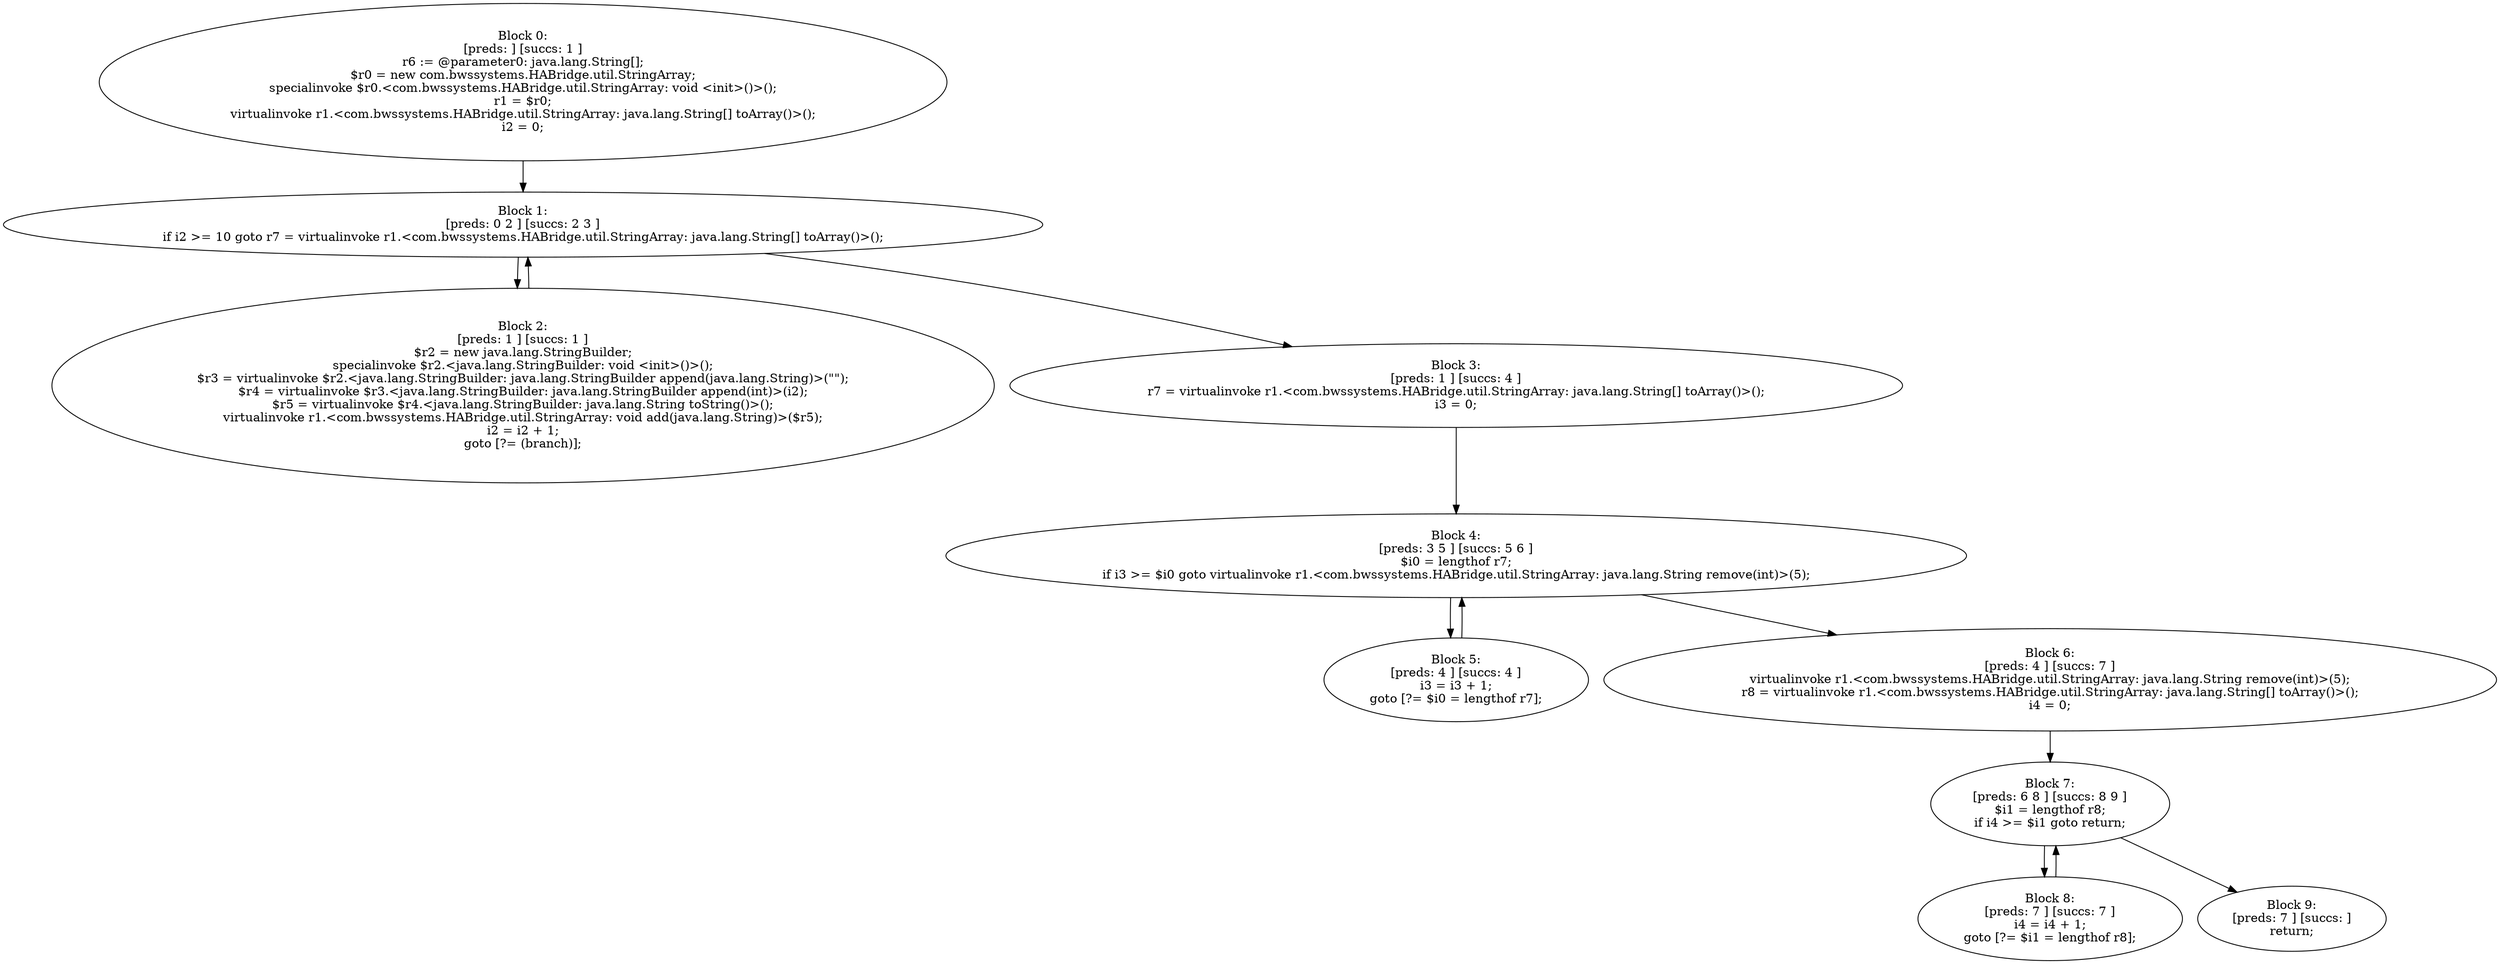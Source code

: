 digraph "unitGraph" {
    "Block 0:
[preds: ] [succs: 1 ]
r6 := @parameter0: java.lang.String[];
$r0 = new com.bwssystems.HABridge.util.StringArray;
specialinvoke $r0.<com.bwssystems.HABridge.util.StringArray: void <init>()>();
r1 = $r0;
virtualinvoke r1.<com.bwssystems.HABridge.util.StringArray: java.lang.String[] toArray()>();
i2 = 0;
"
    "Block 1:
[preds: 0 2 ] [succs: 2 3 ]
if i2 >= 10 goto r7 = virtualinvoke r1.<com.bwssystems.HABridge.util.StringArray: java.lang.String[] toArray()>();
"
    "Block 2:
[preds: 1 ] [succs: 1 ]
$r2 = new java.lang.StringBuilder;
specialinvoke $r2.<java.lang.StringBuilder: void <init>()>();
$r3 = virtualinvoke $r2.<java.lang.StringBuilder: java.lang.StringBuilder append(java.lang.String)>(\"\");
$r4 = virtualinvoke $r3.<java.lang.StringBuilder: java.lang.StringBuilder append(int)>(i2);
$r5 = virtualinvoke $r4.<java.lang.StringBuilder: java.lang.String toString()>();
virtualinvoke r1.<com.bwssystems.HABridge.util.StringArray: void add(java.lang.String)>($r5);
i2 = i2 + 1;
goto [?= (branch)];
"
    "Block 3:
[preds: 1 ] [succs: 4 ]
r7 = virtualinvoke r1.<com.bwssystems.HABridge.util.StringArray: java.lang.String[] toArray()>();
i3 = 0;
"
    "Block 4:
[preds: 3 5 ] [succs: 5 6 ]
$i0 = lengthof r7;
if i3 >= $i0 goto virtualinvoke r1.<com.bwssystems.HABridge.util.StringArray: java.lang.String remove(int)>(5);
"
    "Block 5:
[preds: 4 ] [succs: 4 ]
i3 = i3 + 1;
goto [?= $i0 = lengthof r7];
"
    "Block 6:
[preds: 4 ] [succs: 7 ]
virtualinvoke r1.<com.bwssystems.HABridge.util.StringArray: java.lang.String remove(int)>(5);
r8 = virtualinvoke r1.<com.bwssystems.HABridge.util.StringArray: java.lang.String[] toArray()>();
i4 = 0;
"
    "Block 7:
[preds: 6 8 ] [succs: 8 9 ]
$i1 = lengthof r8;
if i4 >= $i1 goto return;
"
    "Block 8:
[preds: 7 ] [succs: 7 ]
i4 = i4 + 1;
goto [?= $i1 = lengthof r8];
"
    "Block 9:
[preds: 7 ] [succs: ]
return;
"
    "Block 0:
[preds: ] [succs: 1 ]
r6 := @parameter0: java.lang.String[];
$r0 = new com.bwssystems.HABridge.util.StringArray;
specialinvoke $r0.<com.bwssystems.HABridge.util.StringArray: void <init>()>();
r1 = $r0;
virtualinvoke r1.<com.bwssystems.HABridge.util.StringArray: java.lang.String[] toArray()>();
i2 = 0;
"->"Block 1:
[preds: 0 2 ] [succs: 2 3 ]
if i2 >= 10 goto r7 = virtualinvoke r1.<com.bwssystems.HABridge.util.StringArray: java.lang.String[] toArray()>();
";
    "Block 1:
[preds: 0 2 ] [succs: 2 3 ]
if i2 >= 10 goto r7 = virtualinvoke r1.<com.bwssystems.HABridge.util.StringArray: java.lang.String[] toArray()>();
"->"Block 2:
[preds: 1 ] [succs: 1 ]
$r2 = new java.lang.StringBuilder;
specialinvoke $r2.<java.lang.StringBuilder: void <init>()>();
$r3 = virtualinvoke $r2.<java.lang.StringBuilder: java.lang.StringBuilder append(java.lang.String)>(\"\");
$r4 = virtualinvoke $r3.<java.lang.StringBuilder: java.lang.StringBuilder append(int)>(i2);
$r5 = virtualinvoke $r4.<java.lang.StringBuilder: java.lang.String toString()>();
virtualinvoke r1.<com.bwssystems.HABridge.util.StringArray: void add(java.lang.String)>($r5);
i2 = i2 + 1;
goto [?= (branch)];
";
    "Block 1:
[preds: 0 2 ] [succs: 2 3 ]
if i2 >= 10 goto r7 = virtualinvoke r1.<com.bwssystems.HABridge.util.StringArray: java.lang.String[] toArray()>();
"->"Block 3:
[preds: 1 ] [succs: 4 ]
r7 = virtualinvoke r1.<com.bwssystems.HABridge.util.StringArray: java.lang.String[] toArray()>();
i3 = 0;
";
    "Block 2:
[preds: 1 ] [succs: 1 ]
$r2 = new java.lang.StringBuilder;
specialinvoke $r2.<java.lang.StringBuilder: void <init>()>();
$r3 = virtualinvoke $r2.<java.lang.StringBuilder: java.lang.StringBuilder append(java.lang.String)>(\"\");
$r4 = virtualinvoke $r3.<java.lang.StringBuilder: java.lang.StringBuilder append(int)>(i2);
$r5 = virtualinvoke $r4.<java.lang.StringBuilder: java.lang.String toString()>();
virtualinvoke r1.<com.bwssystems.HABridge.util.StringArray: void add(java.lang.String)>($r5);
i2 = i2 + 1;
goto [?= (branch)];
"->"Block 1:
[preds: 0 2 ] [succs: 2 3 ]
if i2 >= 10 goto r7 = virtualinvoke r1.<com.bwssystems.HABridge.util.StringArray: java.lang.String[] toArray()>();
";
    "Block 3:
[preds: 1 ] [succs: 4 ]
r7 = virtualinvoke r1.<com.bwssystems.HABridge.util.StringArray: java.lang.String[] toArray()>();
i3 = 0;
"->"Block 4:
[preds: 3 5 ] [succs: 5 6 ]
$i0 = lengthof r7;
if i3 >= $i0 goto virtualinvoke r1.<com.bwssystems.HABridge.util.StringArray: java.lang.String remove(int)>(5);
";
    "Block 4:
[preds: 3 5 ] [succs: 5 6 ]
$i0 = lengthof r7;
if i3 >= $i0 goto virtualinvoke r1.<com.bwssystems.HABridge.util.StringArray: java.lang.String remove(int)>(5);
"->"Block 5:
[preds: 4 ] [succs: 4 ]
i3 = i3 + 1;
goto [?= $i0 = lengthof r7];
";
    "Block 4:
[preds: 3 5 ] [succs: 5 6 ]
$i0 = lengthof r7;
if i3 >= $i0 goto virtualinvoke r1.<com.bwssystems.HABridge.util.StringArray: java.lang.String remove(int)>(5);
"->"Block 6:
[preds: 4 ] [succs: 7 ]
virtualinvoke r1.<com.bwssystems.HABridge.util.StringArray: java.lang.String remove(int)>(5);
r8 = virtualinvoke r1.<com.bwssystems.HABridge.util.StringArray: java.lang.String[] toArray()>();
i4 = 0;
";
    "Block 5:
[preds: 4 ] [succs: 4 ]
i3 = i3 + 1;
goto [?= $i0 = lengthof r7];
"->"Block 4:
[preds: 3 5 ] [succs: 5 6 ]
$i0 = lengthof r7;
if i3 >= $i0 goto virtualinvoke r1.<com.bwssystems.HABridge.util.StringArray: java.lang.String remove(int)>(5);
";
    "Block 6:
[preds: 4 ] [succs: 7 ]
virtualinvoke r1.<com.bwssystems.HABridge.util.StringArray: java.lang.String remove(int)>(5);
r8 = virtualinvoke r1.<com.bwssystems.HABridge.util.StringArray: java.lang.String[] toArray()>();
i4 = 0;
"->"Block 7:
[preds: 6 8 ] [succs: 8 9 ]
$i1 = lengthof r8;
if i4 >= $i1 goto return;
";
    "Block 7:
[preds: 6 8 ] [succs: 8 9 ]
$i1 = lengthof r8;
if i4 >= $i1 goto return;
"->"Block 8:
[preds: 7 ] [succs: 7 ]
i4 = i4 + 1;
goto [?= $i1 = lengthof r8];
";
    "Block 7:
[preds: 6 8 ] [succs: 8 9 ]
$i1 = lengthof r8;
if i4 >= $i1 goto return;
"->"Block 9:
[preds: 7 ] [succs: ]
return;
";
    "Block 8:
[preds: 7 ] [succs: 7 ]
i4 = i4 + 1;
goto [?= $i1 = lengthof r8];
"->"Block 7:
[preds: 6 8 ] [succs: 8 9 ]
$i1 = lengthof r8;
if i4 >= $i1 goto return;
";
}

